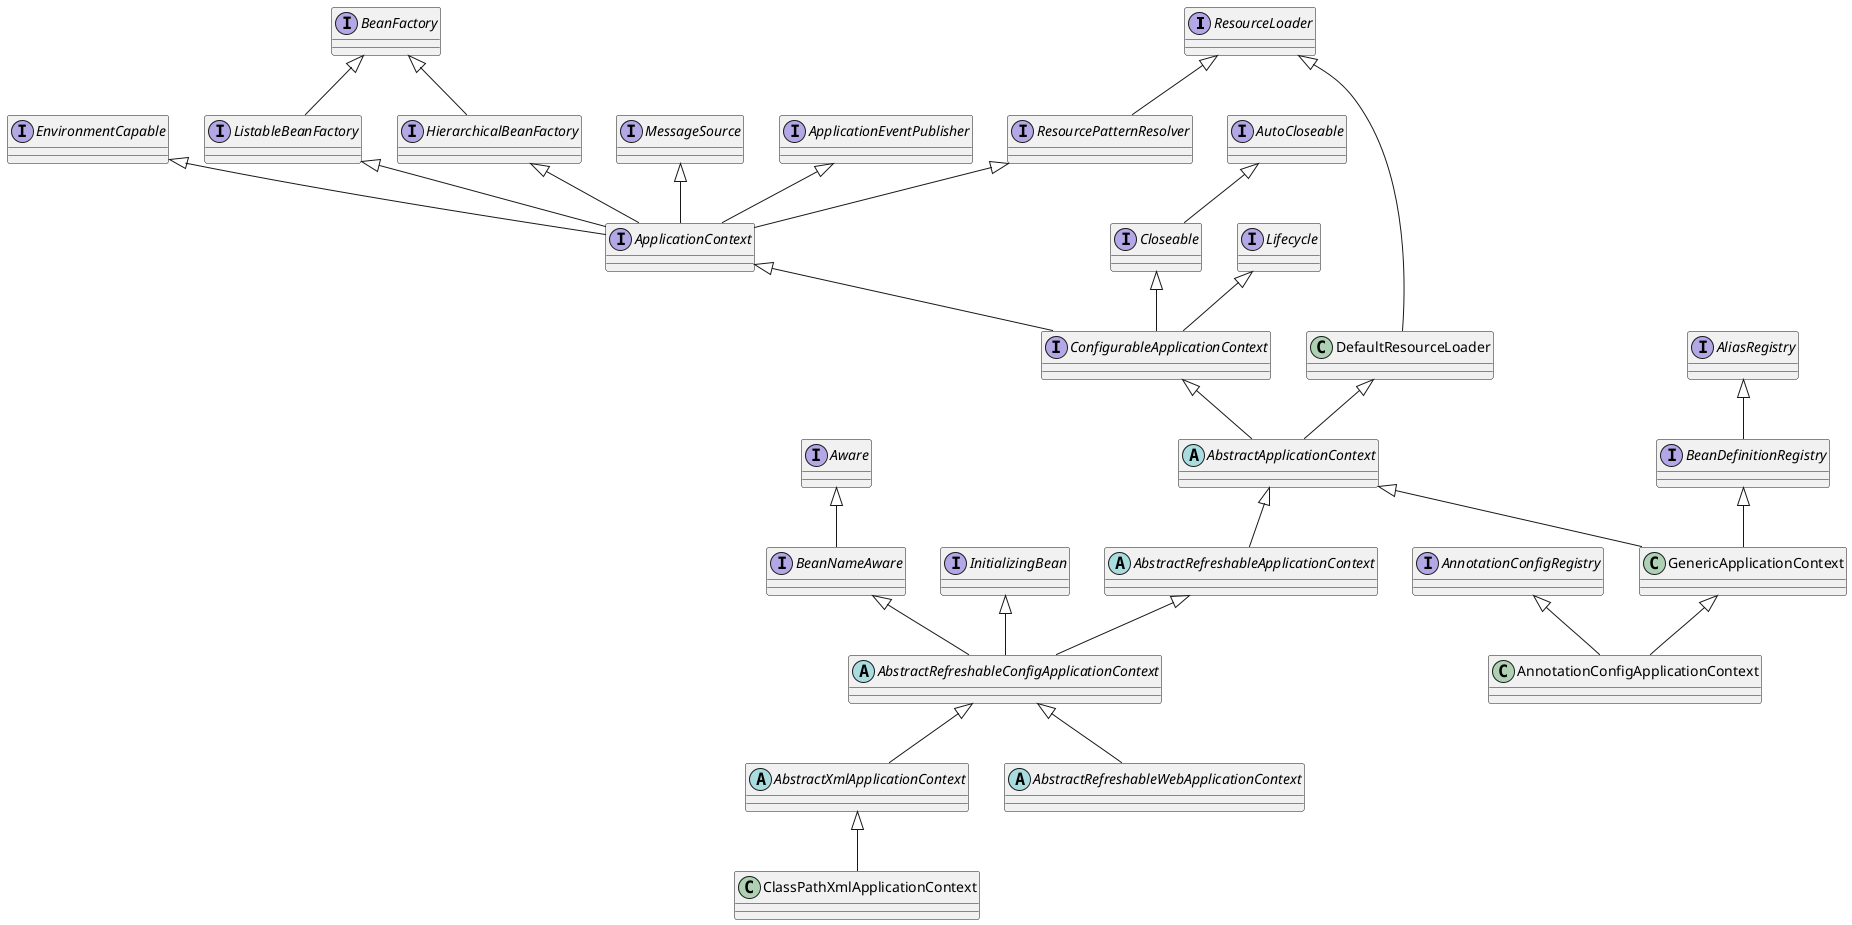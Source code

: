 @startuml

interface ResourceLoader

interface AutoCloseable
interface Closeable
interface EnvironmentCapable
interface BeanFactory
interface ListableBeanFactory
interface HierarchicalBeanFactory
interface MessageSource
interface ApplicationEventPublisher
interface ResourcePatternResolver
interface ApplicationContext



AutoCloseable <|-- Closeable
BeanFactory <|-- ListableBeanFactory
BeanFactory <|-- HierarchicalBeanFactory
ResourceLoader <|-- ResourcePatternResolver
ListableBeanFactory <|-- ApplicationContext
HierarchicalBeanFactory <|-- ApplicationContext
ResourcePatternResolver <|-- ApplicationContext
EnvironmentCapable <|-- ApplicationContext
MessageSource <|-- ApplicationContext
ApplicationEventPublisher <|-- ApplicationContext



interface Lifecycle
interface ConfigurableApplicationContext

Lifecycle <|-- ConfigurableApplicationContext
Closeable <|-- ConfigurableApplicationContext
ApplicationContext <|-- ConfigurableApplicationContext

abstract class AbstractApplicationContext
class DefaultResourceLoader
ResourceLoader <|-- DefaultResourceLoader
ConfigurableApplicationContext <|-- AbstractApplicationContext
DefaultResourceLoader <|-- AbstractApplicationContext

abstract class AbstractRefreshableApplicationContext
AbstractApplicationContext <|-- AbstractRefreshableApplicationContext

interface Aware
interface BeanNameAware
Aware <|-- BeanNameAware

interface InitializingBean
abstract class AbstractRefreshableConfigApplicationContext
InitializingBean <|-- AbstractRefreshableConfigApplicationContext
BeanNameAware <|-- AbstractRefreshableConfigApplicationContext
AbstractRefreshableApplicationContext <|-- AbstractRefreshableConfigApplicationContext

abstract class AbstractXmlApplicationContext
AbstractRefreshableConfigApplicationContext <|-- AbstractXmlApplicationContext

class ClassPathXmlApplicationContext
/'从xml-context初始spring-context体系'/
AbstractXmlApplicationContext <|-- ClassPathXmlApplicationContext

interface AliasRegistry
interface BeanDefinitionRegistry
AliasRegistry <|-- BeanDefinitionRegistry

class GenericApplicationContext
BeanDefinitionRegistry <|-- GenericApplicationContext
AbstractApplicationContext <|-- GenericApplicationContext
interface AnnotationConfigRegistry
/'加入annotation-context和xml-context作比较来看出spring对于context体系的设计'/
class AnnotationConfigApplicationContext
GenericApplicationContext <|-- AnnotationConfigApplicationContext
AnnotationConfigRegistry <|-- AnnotationConfigApplicationContext

abstract class AbstractRefreshableWebApplicationContext
AbstractRefreshableConfigApplicationContext <|-- AbstractRefreshableWebApplicationContext

@enduml